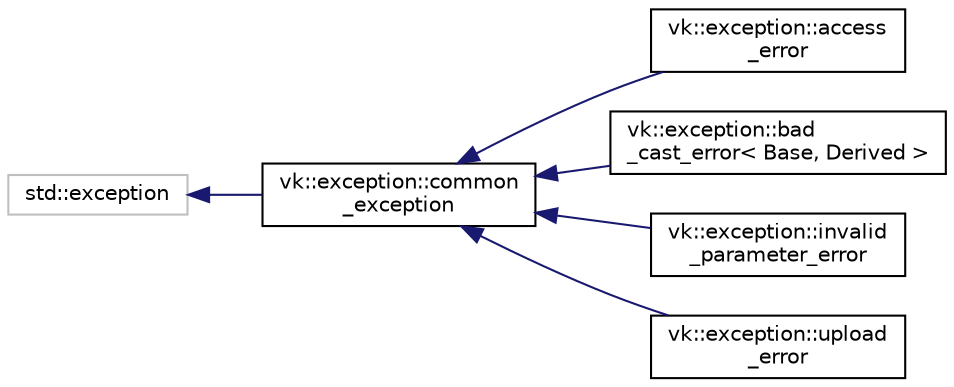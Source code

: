 digraph "Graphical Class Hierarchy"
{
 // LATEX_PDF_SIZE
  edge [fontname="Helvetica",fontsize="10",labelfontname="Helvetica",labelfontsize="10"];
  node [fontname="Helvetica",fontsize="10",shape=record];
  rankdir="LR";
  Node30 [label="std::exception",height=0.2,width=0.4,color="grey75", fillcolor="white", style="filled",tooltip=" "];
  Node30 -> Node0 [dir="back",color="midnightblue",fontsize="10",style="solid",fontname="Helvetica"];
  Node0 [label="vk::exception::common\l_exception",height=0.2,width=0.4,color="black", fillcolor="white", style="filled",URL="$classvk_1_1exception_1_1common__exception.html",tooltip="General exception of VK method classes."];
  Node0 -> Node1 [dir="back",color="midnightblue",fontsize="10",style="solid",fontname="Helvetica"];
  Node1 [label="vk::exception::access\l_error",height=0.2,width=0.4,color="black", fillcolor="white", style="filled",URL="$classvk_1_1exception_1_1access__error.html",tooltip=" "];
  Node0 -> Node2 [dir="back",color="midnightblue",fontsize="10",style="solid",fontname="Helvetica"];
  Node2 [label="vk::exception::bad\l_cast_error\< Base, Derived \>",height=0.2,width=0.4,color="black", fillcolor="white", style="filled",URL="$classvk_1_1exception_1_1bad__cast__error.html",tooltip=" "];
  Node0 -> Node3 [dir="back",color="midnightblue",fontsize="10",style="solid",fontname="Helvetica"];
  Node3 [label="vk::exception::invalid\l_parameter_error",height=0.2,width=0.4,color="black", fillcolor="white", style="filled",URL="$classvk_1_1exception_1_1invalid__parameter__error.html",tooltip=" "];
  Node0 -> Node4 [dir="back",color="midnightblue",fontsize="10",style="solid",fontname="Helvetica"];
  Node4 [label="vk::exception::upload\l_error",height=0.2,width=0.4,color="black", fillcolor="white", style="filled",URL="$classvk_1_1exception_1_1upload__error.html",tooltip=" "];
}
